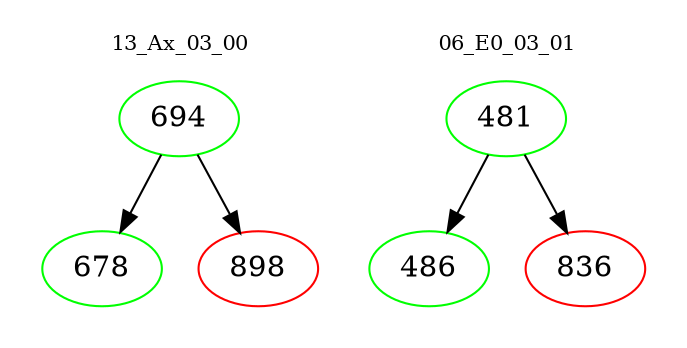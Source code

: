 digraph{
subgraph cluster_0 {
color = white
label = "13_Ax_03_00";
fontsize=10;
T0_694 [label="694", color="green"]
T0_694 -> T0_678 [color="black"]
T0_678 [label="678", color="green"]
T0_694 -> T0_898 [color="black"]
T0_898 [label="898", color="red"]
}
subgraph cluster_1 {
color = white
label = "06_E0_03_01";
fontsize=10;
T1_481 [label="481", color="green"]
T1_481 -> T1_486 [color="black"]
T1_486 [label="486", color="green"]
T1_481 -> T1_836 [color="black"]
T1_836 [label="836", color="red"]
}
}
